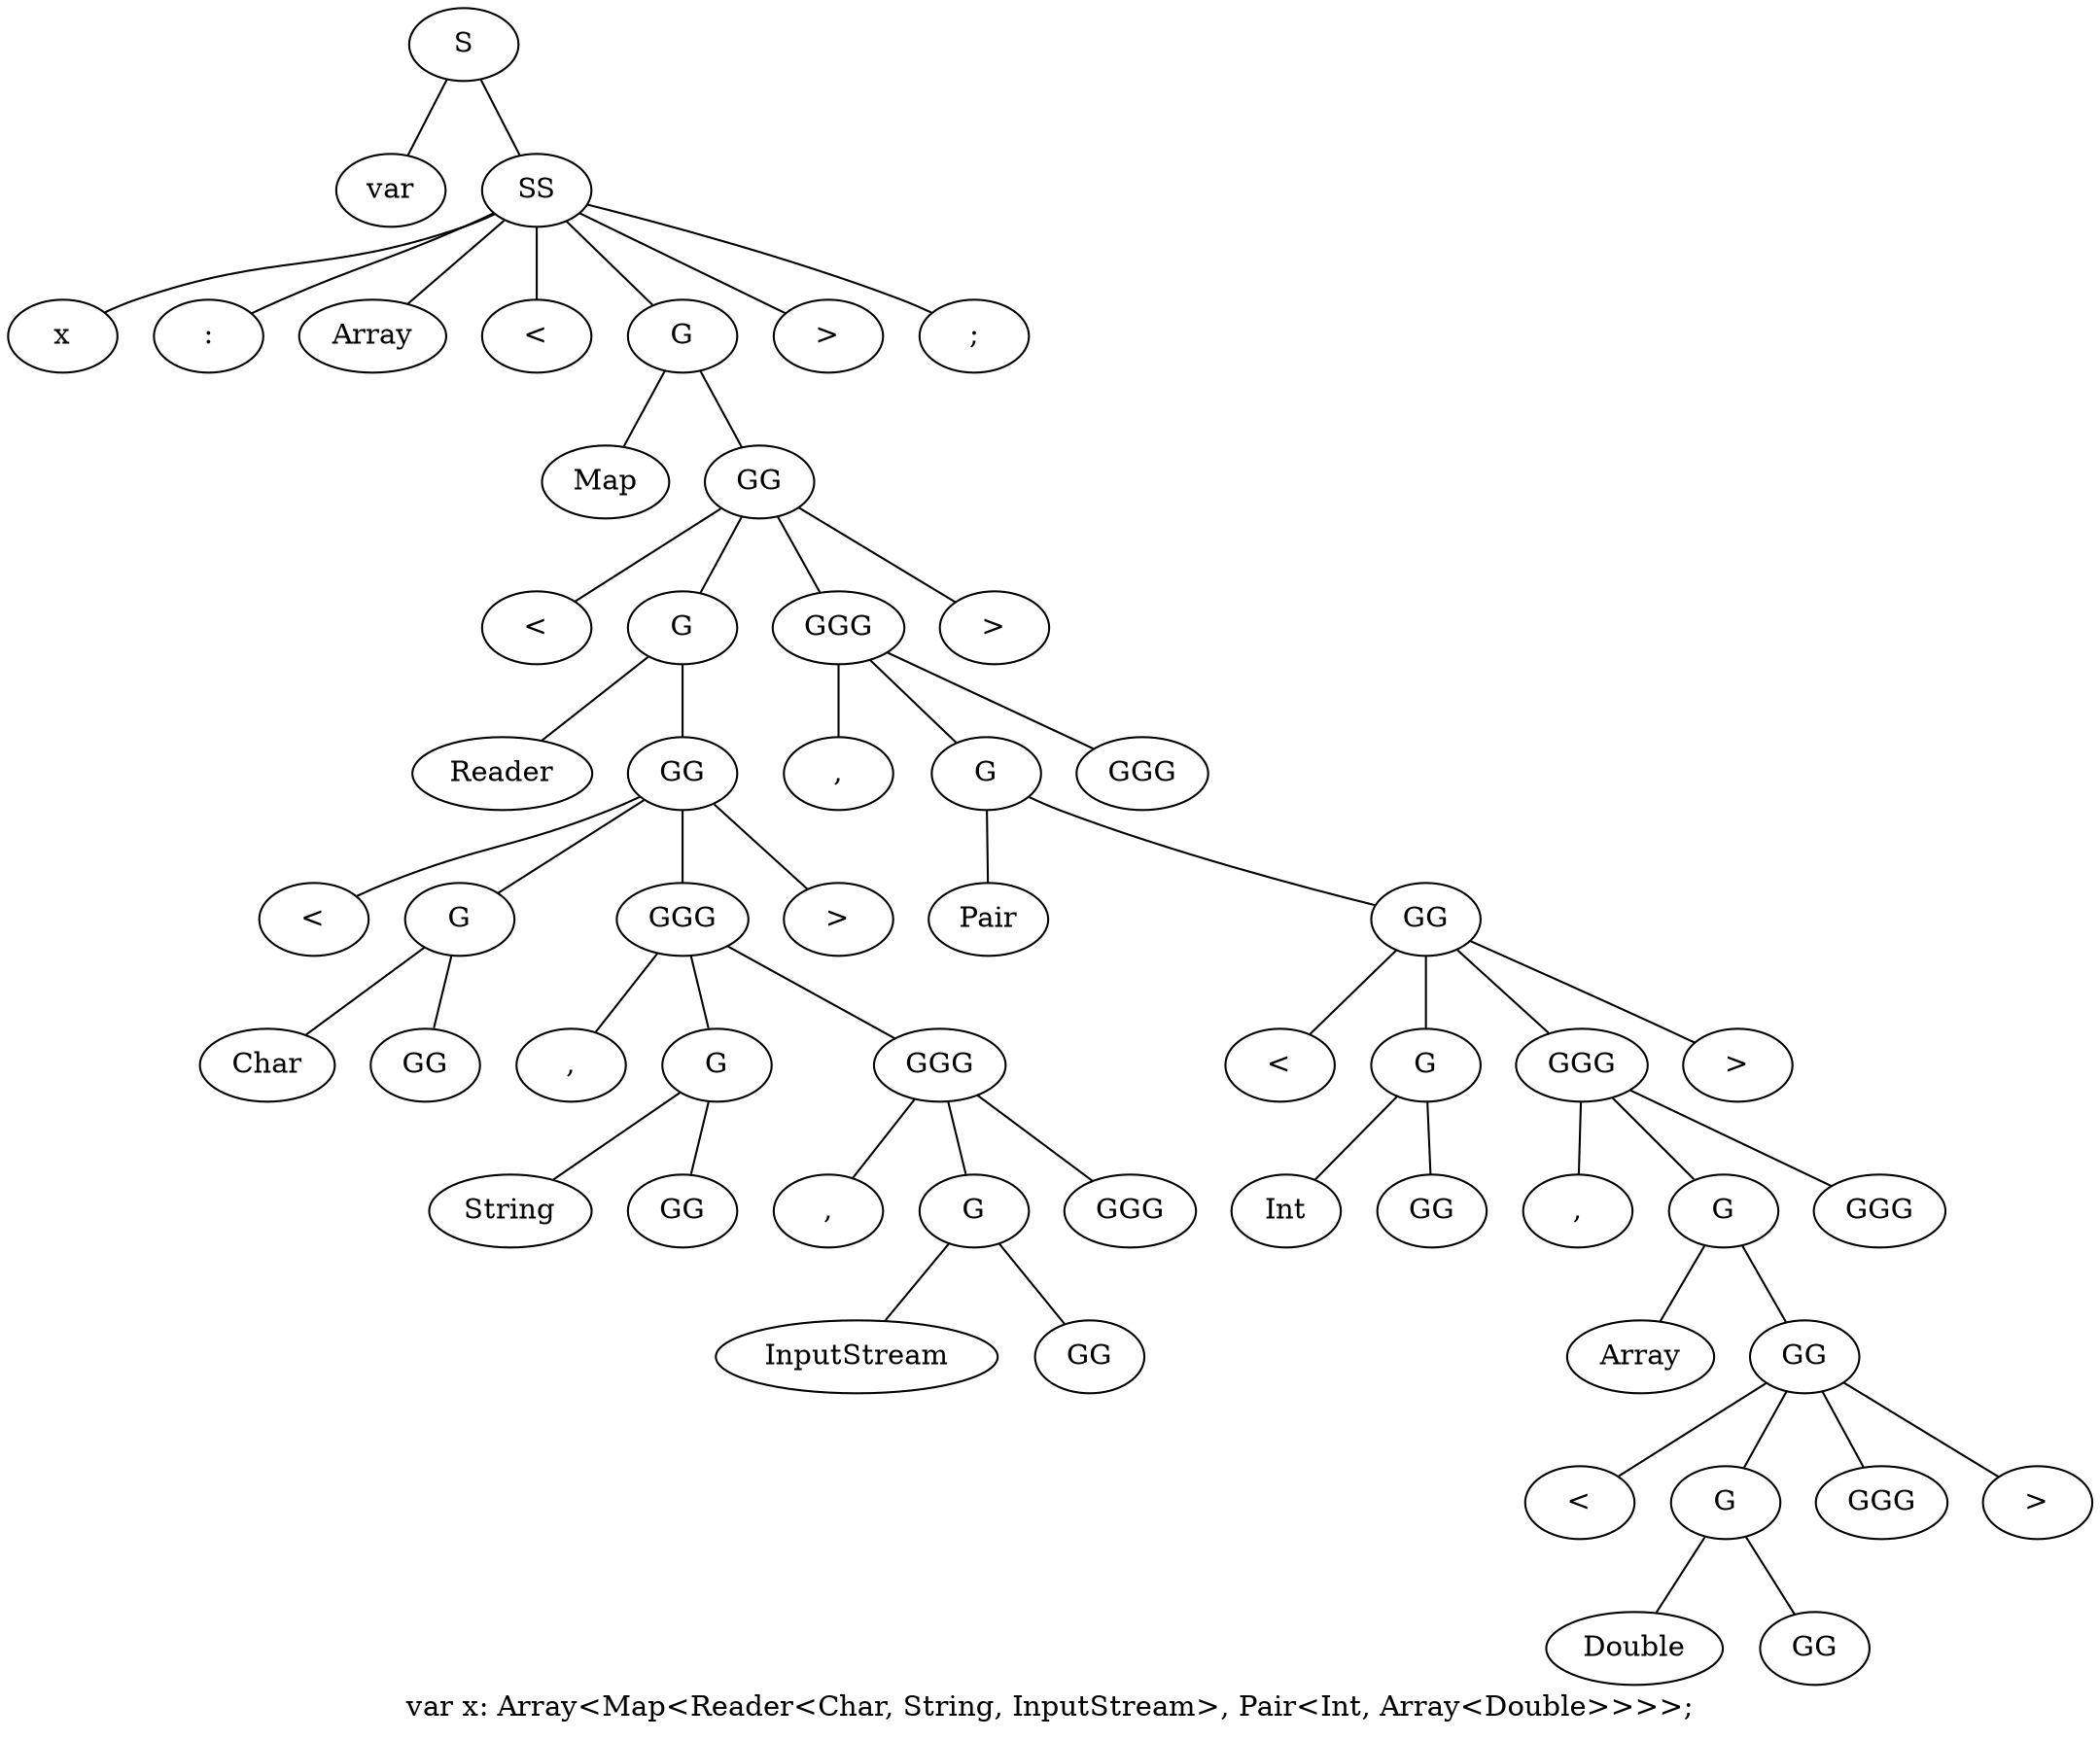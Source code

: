 graph ""
	{
	label="var x: Array<Map<Reader<Char, String, InputStream>, Pair<Int, Array<Double>>>>;"

	n000 ;
	n000 [label="S"] ;
	n000 -- n001 ;
	n000 -- n002 ;
	n001 [label="var"] ;
	n002 [label="SS"] ;
	n002 -- n003 ;
	n002 -- n004 ;
	n002 -- n005 ;
	n002 -- n006 ;
	n002 -- n007 ;
	n002 -- n008 ;
	n002 -- n009 ;
	n003 [label="x"] ;
	n004 [label=":"] ;
	n005 [label="Array"] ;
	n006 [label="<"] ;
	n007 [label="G"] ;
	n007 -- n010 ;
	n007 -- n011 ;
	n008 [label=">"] ;
	n009 [label=";"] ;
	n010 [label="Map"] ;
	n011 [label="GG"] ;
	n011 -- n012 ;
	n011 -- n013 ;
	n011 -- n014 ;
	n011 -- n015 ;
	n012 [label="<"] ;
	n013 [label="G"] ;
	n013 -- n016 ;
	n013 -- n017 ;
	n014 [label="GGG"] ;
	n014 -- n018 ;
	n014 -- n019 ;
	n014 -- n020 ;
	n015 [label=">"] ;
	n016 [label="Reader"] ;
	n017 [label="GG"] ;
	n017 -- n021 ;
	n017 -- n022 ;
	n017 -- n023 ;
	n017 -- n024 ;
	n018 [label=","] ;
	n019 [label="G"] ;
	n019 -- n025 ;
	n019 -- n026 ;
	n020 [label="GGG"] ;
	n021 [label="<"] ;
	n022 [label="G"] ;
	n022 -- n027 ;
	n022 -- n028 ;
	n023 [label="GGG"] ;
	n023 -- n029 ;
	n023 -- n030 ;
	n023 -- n031 ;
	n024 [label=">"] ;
	n025 [label="Pair"] ;
	n026 [label="GG"] ;
	n026 -- n032 ;
	n026 -- n033 ;
	n026 -- n034 ;
	n026 -- n035 ;
	n027 [label="Char"] ;
	n028 [label="GG"] ;
	n029 [label=","] ;
	n030 [label="G"] ;
	n030 -- n036 ;
	n030 -- n037 ;
	n031 [label="GGG"] ;
	n031 -- n038 ;
	n031 -- n039 ;
	n031 -- n040 ;
	n032 [label="<"] ;
	n033 [label="G"] ;
	n033 -- n041 ;
	n033 -- n042 ;
	n034 [label="GGG"] ;
	n034 -- n043 ;
	n034 -- n044 ;
	n034 -- n045 ;
	n035 [label=">"] ;
	n036 [label="String"] ;
	n037 [label="GG"] ;
	n038 [label=","] ;
	n039 [label="G"] ;
	n039 -- n046 ;
	n039 -- n047 ;
	n040 [label="GGG"] ;
	n041 [label="Int"] ;
	n042 [label="GG"] ;
	n043 [label=","] ;
	n044 [label="G"] ;
	n044 -- n048 ;
	n044 -- n049 ;
	n045 [label="GGG"] ;
	n046 [label="InputStream"] ;
	n047 [label="GG"] ;
	n048 [label="Array"] ;
	n049 [label="GG"] ;
	n049 -- n050 ;
	n049 -- n051 ;
	n049 -- n052 ;
	n049 -- n053 ;
	n050 [label="<"] ;
	n051 [label="G"] ;
	n051 -- n054 ;
	n051 -- n055 ;
	n052 [label="GGG"] ;
	n053 [label=">"] ;
	n054 [label="Double"] ;
	n055 [label="GG"] ;
	}
